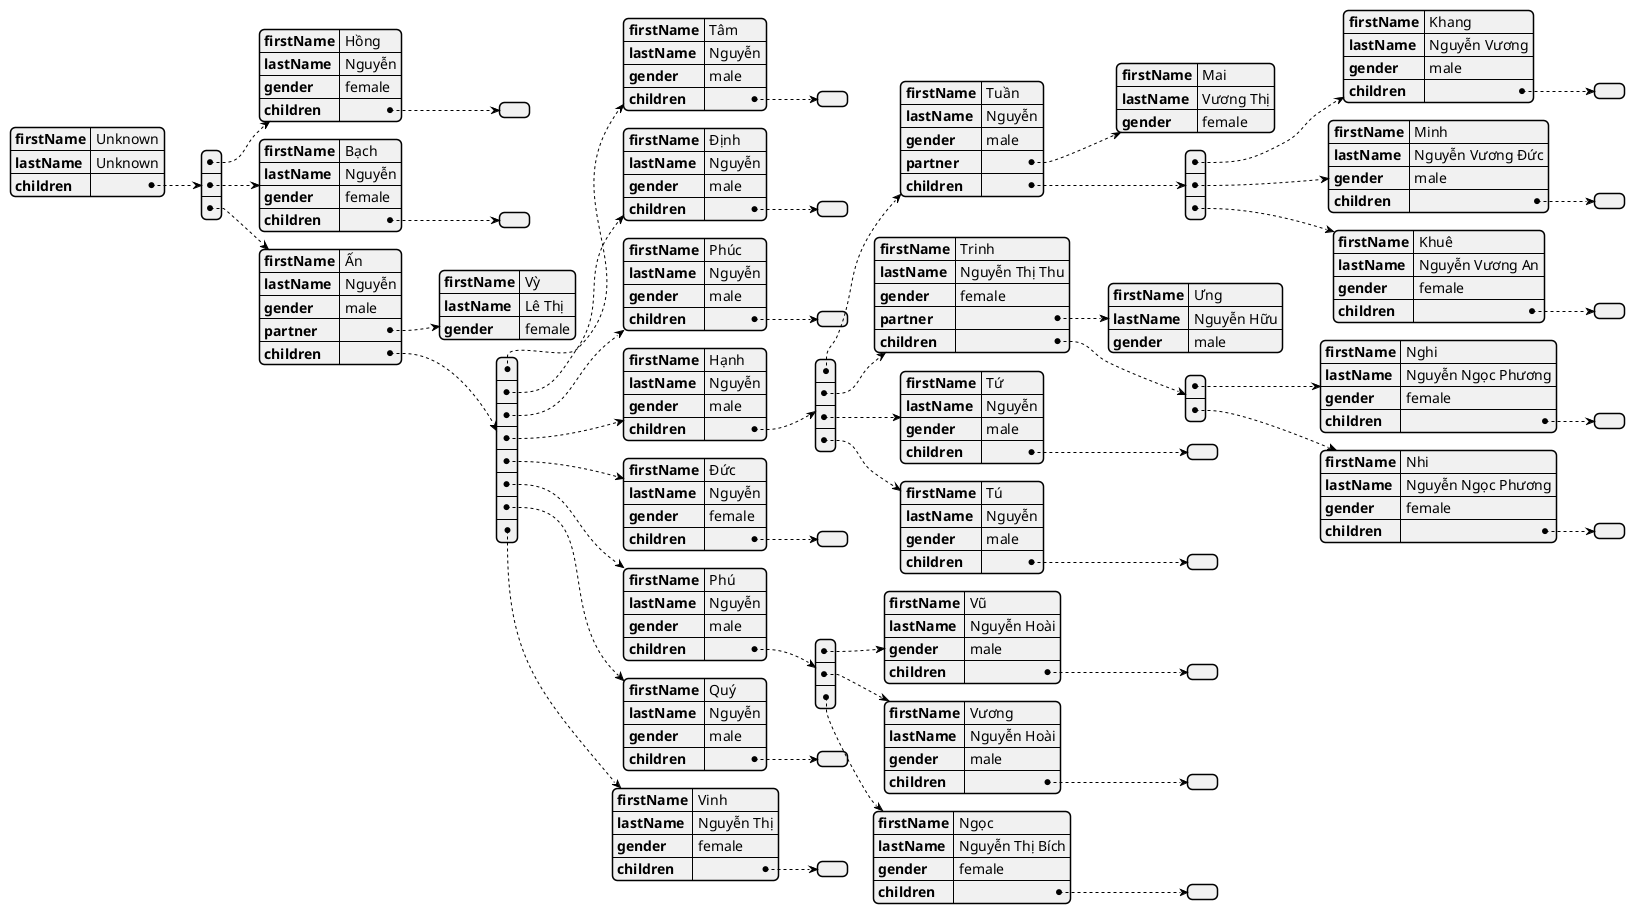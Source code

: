 @startjson
{
  "firstName": "Unknown",
  "lastName": "Unknown",
  "children": [
    {
      "firstName": "Hồng",
      "lastName": "Nguyễn",
      "gender": "female",
      "children": []
    },
    {
      "firstName": "Bạch",
      "lastName": "Nguyễn",
      "gender": "female",
      "children": []
    },
    {
      "firstName": "Ấn",
      "lastName": "Nguyễn",
      "gender": "male",
      "partner": {
        "firstName": "Vỳ",
        "lastName": "Lê Thị",
        "gender": "female"
      },
      "children": [
        {
          "firstName": "Tâm",
          "lastName": "Nguyễn",
          "gender": "male",
          "children": []
        },
        {
          "firstName": "Định",
          "lastName": "Nguyễn",
          "gender": "male",
          "children": []
        },
        {
          "firstName": "Phúc",
          "lastName": "Nguyễn",
          "gender": "male",
          "children": []
        },
        {
          "firstName": "Hạnh",
          "lastName": "Nguyễn",
          "gender": "male",
          "children": [
            {
              "firstName": "Tuần",
              "lastName": "Nguyễn",
              "gender": "male",
              "partner": {
                "firstName": "Mai",
                "lastName": "Vương Thị",
                "gender": "female"
              },
              "children": [
                {
                  "firstName": "Khang",
                  "lastName": "Nguyễn Vương",
                  "gender": "male",
                  "children": []
                },
                {
                  "firstName": "Minh",
                  "lastName": "Nguyễn Vương Đức",
                  "gender": "male",
                  "children": []
                },
                {
                  "firstName": "Khuê",
                  "lastName": "Nguyễn Vương An",
                  "gender": "female",
                  "children": []
                }
              ]
            },
            {
              "firstName": "Trinh",
              "lastName": "Nguyễn Thị Thu",
              "gender": "female",
              "partner": {
                "firstName": "Ưng",
                "lastName": "Nguyễn Hữu",
                "gender": "male"
              },
              "children": [
                {
                  "firstName": "Nghi",
                  "lastName": "Nguyễn Ngọc Phương",
                  "gender": "female",
                  "children": []
                },
                {
                  "firstName": "Nhi",
                  "lastName": "Nguyễn Ngọc Phương",
                  "gender": "female",
                  "children": []
                }
              ]
            },
            {
              "firstName": "Tứ",
              "lastName": "Nguyễn",
              "gender": "male",
              "children": []
            },
            {
              "firstName": "Tú",
              "lastName": "Nguyễn",
              "gender": "male",
              "children": []
            }
          ]
        },
        {
          "firstName": "Đức",
          "lastName": "Nguyễn",
          "gender": "female",
          "children": []
        },
        {
          "firstName": "Phú",
          "lastName": "Nguyễn",
          "gender": "male",
          "children": [
            {
              "firstName": "Vũ",
              "lastName": "Nguyễn Hoài",
              "gender": "male",
              "children": []
            },
            {
              "firstName": "Vương",
              "lastName": "Nguyễn Hoài",
              "gender": "male",
              "children": []
            },
            {
              "firstName": "Ngọc",
              "lastName": "Nguyễn Thị Bích",
              "gender": "female",
              "children": []
            }
          ]
        },
        {
          "firstName": "Quý",
          "lastName": "Nguyễn",
          "gender": "male",
          "children": []
        },
        {
          "firstName": "Vinh",
          "lastName": "Nguyễn Thị",
          "gender": "female",
          "children": []
        }
      ]
    }
  ]
}
@endjson
